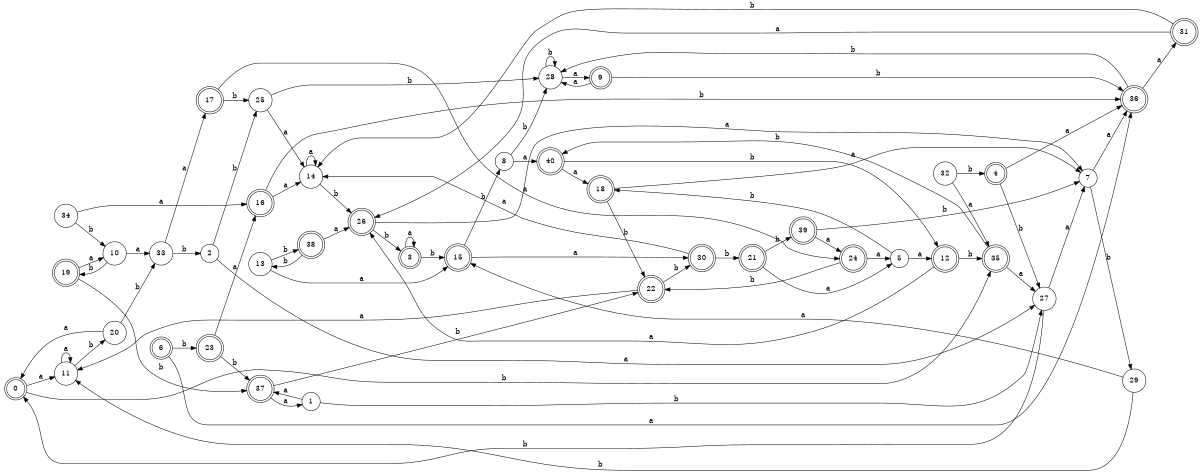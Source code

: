 digraph n33_9 {
__start0 [label="" shape="none"];

rankdir=LR;
size="8,5";

s0 [style="rounded,filled", color="black", fillcolor="white" shape="doublecircle", label="0"];
s1 [style="filled", color="black", fillcolor="white" shape="circle", label="1"];
s2 [style="filled", color="black", fillcolor="white" shape="circle", label="2"];
s3 [style="rounded,filled", color="black", fillcolor="white" shape="doublecircle", label="3"];
s4 [style="rounded,filled", color="black", fillcolor="white" shape="doublecircle", label="4"];
s5 [style="filled", color="black", fillcolor="white" shape="circle", label="5"];
s6 [style="rounded,filled", color="black", fillcolor="white" shape="doublecircle", label="6"];
s7 [style="filled", color="black", fillcolor="white" shape="circle", label="7"];
s8 [style="filled", color="black", fillcolor="white" shape="circle", label="8"];
s9 [style="rounded,filled", color="black", fillcolor="white" shape="doublecircle", label="9"];
s10 [style="filled", color="black", fillcolor="white" shape="circle", label="10"];
s11 [style="filled", color="black", fillcolor="white" shape="circle", label="11"];
s12 [style="rounded,filled", color="black", fillcolor="white" shape="doublecircle", label="12"];
s13 [style="filled", color="black", fillcolor="white" shape="circle", label="13"];
s14 [style="filled", color="black", fillcolor="white" shape="circle", label="14"];
s15 [style="rounded,filled", color="black", fillcolor="white" shape="doublecircle", label="15"];
s16 [style="rounded,filled", color="black", fillcolor="white" shape="doublecircle", label="16"];
s17 [style="rounded,filled", color="black", fillcolor="white" shape="doublecircle", label="17"];
s18 [style="rounded,filled", color="black", fillcolor="white" shape="doublecircle", label="18"];
s19 [style="rounded,filled", color="black", fillcolor="white" shape="doublecircle", label="19"];
s20 [style="filled", color="black", fillcolor="white" shape="circle", label="20"];
s21 [style="rounded,filled", color="black", fillcolor="white" shape="doublecircle", label="21"];
s22 [style="rounded,filled", color="black", fillcolor="white" shape="doublecircle", label="22"];
s23 [style="rounded,filled", color="black", fillcolor="white" shape="doublecircle", label="23"];
s24 [style="rounded,filled", color="black", fillcolor="white" shape="doublecircle", label="24"];
s25 [style="filled", color="black", fillcolor="white" shape="circle", label="25"];
s26 [style="rounded,filled", color="black", fillcolor="white" shape="doublecircle", label="26"];
s27 [style="filled", color="black", fillcolor="white" shape="circle", label="27"];
s28 [style="filled", color="black", fillcolor="white" shape="circle", label="28"];
s29 [style="filled", color="black", fillcolor="white" shape="circle", label="29"];
s30 [style="rounded,filled", color="black", fillcolor="white" shape="doublecircle", label="30"];
s31 [style="rounded,filled", color="black", fillcolor="white" shape="doublecircle", label="31"];
s32 [style="filled", color="black", fillcolor="white" shape="circle", label="32"];
s33 [style="filled", color="black", fillcolor="white" shape="circle", label="33"];
s34 [style="filled", color="black", fillcolor="white" shape="circle", label="34"];
s35 [style="rounded,filled", color="black", fillcolor="white" shape="doublecircle", label="35"];
s36 [style="rounded,filled", color="black", fillcolor="white" shape="doublecircle", label="36"];
s37 [style="rounded,filled", color="black", fillcolor="white" shape="doublecircle", label="37"];
s38 [style="rounded,filled", color="black", fillcolor="white" shape="doublecircle", label="38"];
s39 [style="rounded,filled", color="black", fillcolor="white" shape="doublecircle", label="39"];
s40 [style="rounded,filled", color="black", fillcolor="white" shape="doublecircle", label="40"];
s0 -> s11 [label="a"];
s0 -> s35 [label="b"];
s1 -> s37 [label="a"];
s1 -> s27 [label="b"];
s2 -> s27 [label="a"];
s2 -> s25 [label="b"];
s3 -> s3 [label="a"];
s3 -> s15 [label="b"];
s4 -> s36 [label="a"];
s4 -> s27 [label="b"];
s5 -> s12 [label="a"];
s5 -> s18 [label="b"];
s6 -> s36 [label="a"];
s6 -> s23 [label="b"];
s7 -> s36 [label="a"];
s7 -> s29 [label="b"];
s8 -> s40 [label="a"];
s8 -> s28 [label="b"];
s9 -> s28 [label="a"];
s9 -> s36 [label="b"];
s10 -> s33 [label="a"];
s10 -> s19 [label="b"];
s11 -> s11 [label="a"];
s11 -> s20 [label="b"];
s12 -> s26 [label="a"];
s12 -> s35 [label="b"];
s13 -> s15 [label="a"];
s13 -> s38 [label="b"];
s14 -> s14 [label="a"];
s14 -> s26 [label="b"];
s15 -> s30 [label="a"];
s15 -> s8 [label="b"];
s16 -> s14 [label="a"];
s16 -> s36 [label="b"];
s17 -> s24 [label="a"];
s17 -> s25 [label="b"];
s18 -> s7 [label="a"];
s18 -> s22 [label="b"];
s19 -> s10 [label="a"];
s19 -> s37 [label="b"];
s20 -> s0 [label="a"];
s20 -> s33 [label="b"];
s21 -> s5 [label="a"];
s21 -> s39 [label="b"];
s22 -> s11 [label="a"];
s22 -> s30 [label="b"];
s23 -> s16 [label="a"];
s23 -> s37 [label="b"];
s24 -> s5 [label="a"];
s24 -> s22 [label="b"];
s25 -> s14 [label="a"];
s25 -> s28 [label="b"];
s26 -> s7 [label="a"];
s26 -> s3 [label="b"];
s27 -> s7 [label="a"];
s27 -> s0 [label="b"];
s28 -> s9 [label="a"];
s28 -> s28 [label="b"];
s29 -> s15 [label="a"];
s29 -> s11 [label="b"];
s30 -> s14 [label="a"];
s30 -> s21 [label="b"];
s31 -> s26 [label="a"];
s31 -> s14 [label="b"];
s32 -> s35 [label="a"];
s32 -> s4 [label="b"];
s33 -> s17 [label="a"];
s33 -> s2 [label="b"];
s34 -> s16 [label="a"];
s34 -> s10 [label="b"];
s35 -> s27 [label="a"];
s35 -> s40 [label="b"];
s36 -> s31 [label="a"];
s36 -> s28 [label="b"];
s37 -> s1 [label="a"];
s37 -> s22 [label="b"];
s38 -> s26 [label="a"];
s38 -> s13 [label="b"];
s39 -> s24 [label="a"];
s39 -> s7 [label="b"];
s40 -> s18 [label="a"];
s40 -> s12 [label="b"];

}